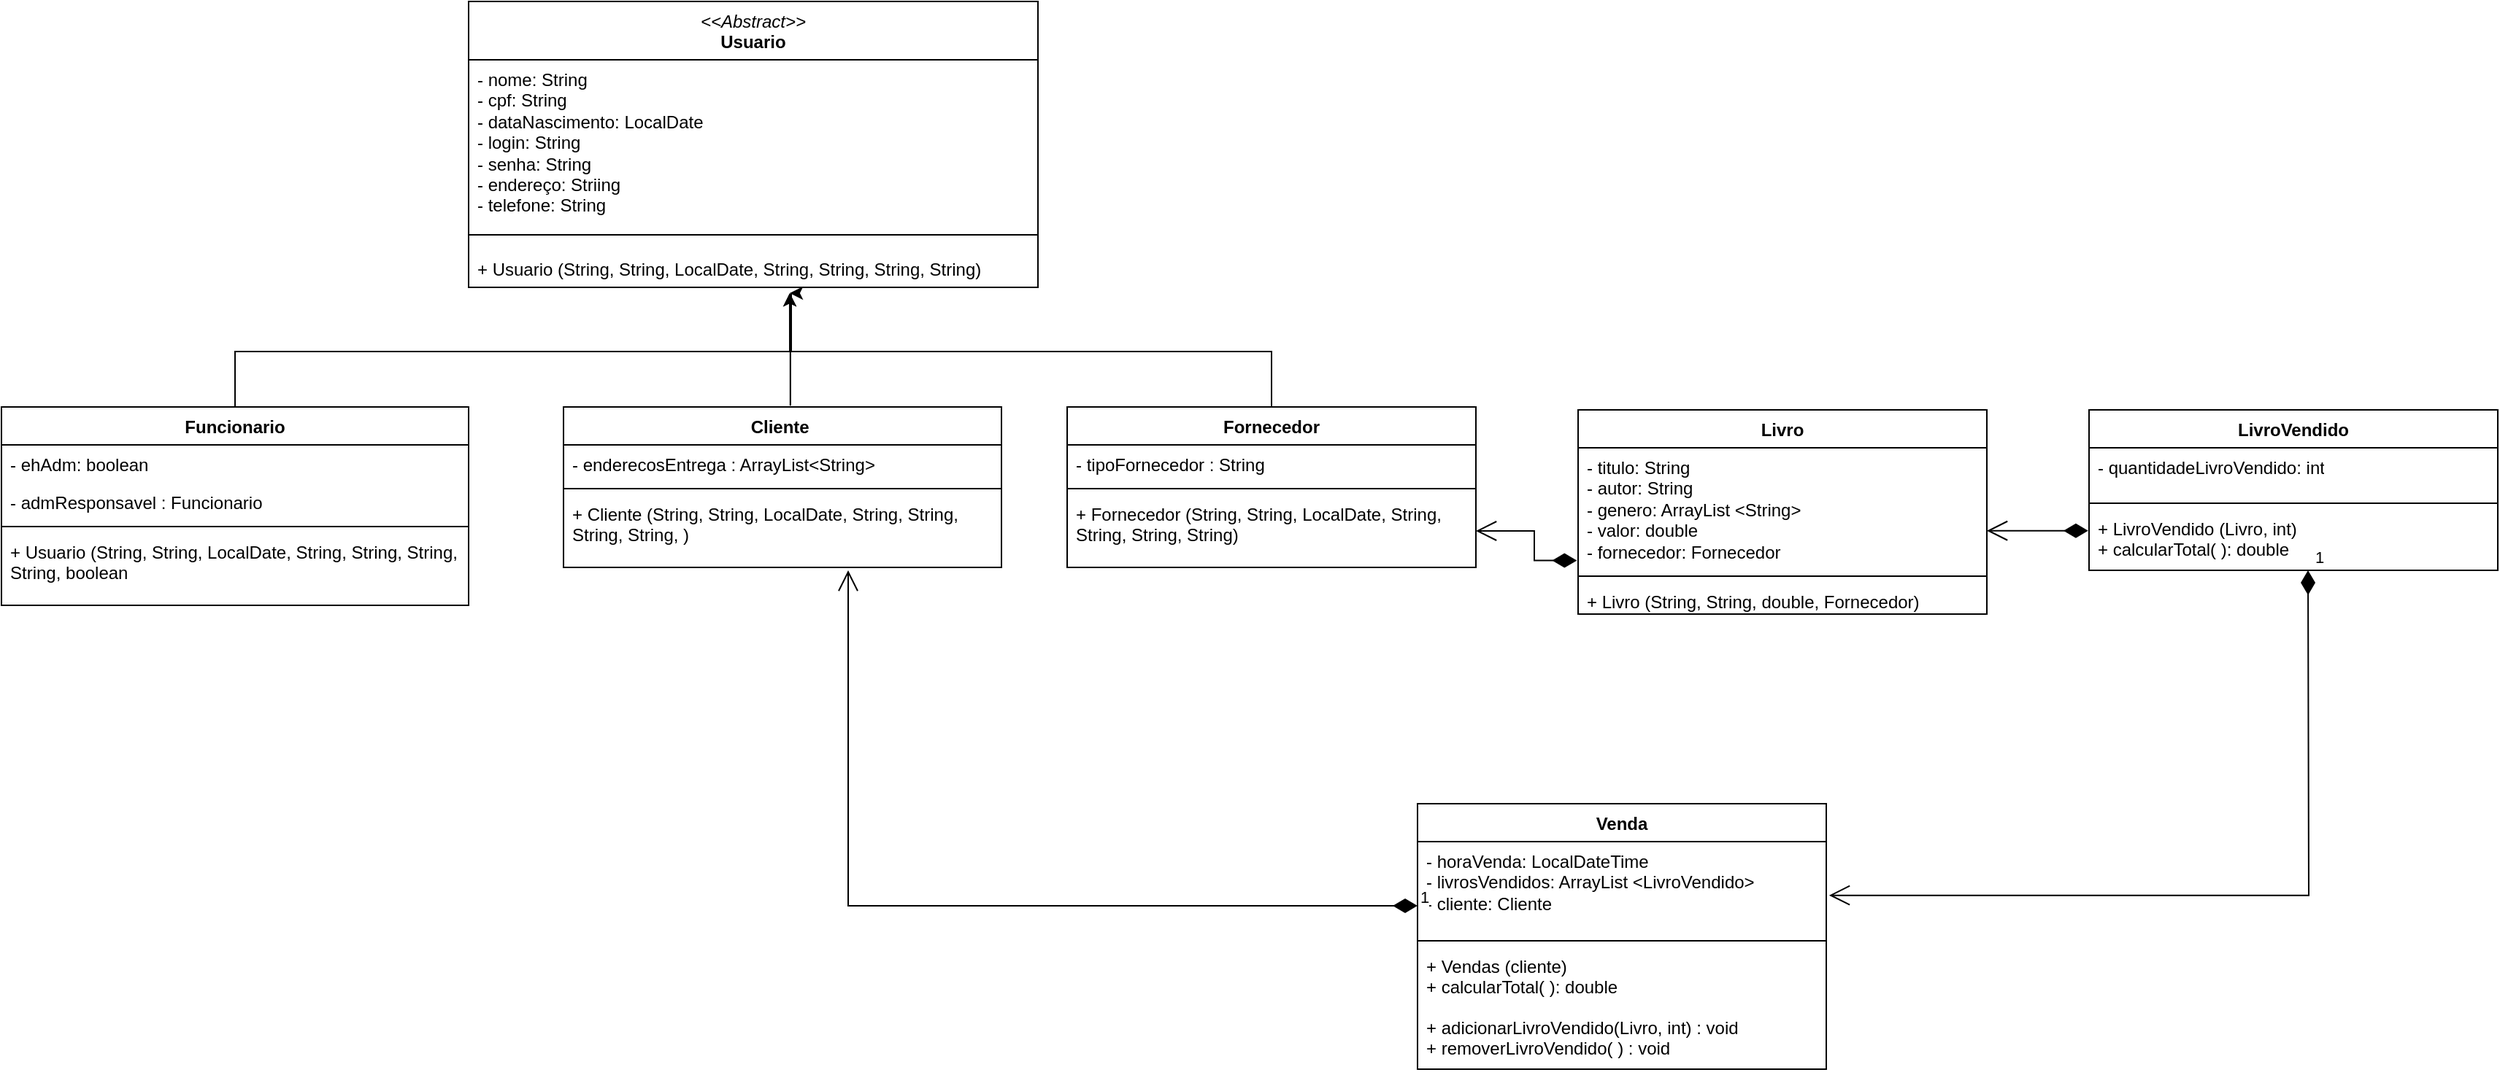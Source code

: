 <mxfile version="22.1.3" type="github">
  <diagram id="C5RBs43oDa-KdzZeNtuy" name="Page-1">
    <mxGraphModel dx="1290" dy="1726" grid="1" gridSize="10" guides="1" tooltips="1" connect="1" arrows="1" fold="1" page="1" pageScale="1" pageWidth="827" pageHeight="1169" math="0" shadow="0">
      <root>
        <mxCell id="WIyWlLk6GJQsqaUBKTNV-0" />
        <mxCell id="WIyWlLk6GJQsqaUBKTNV-1" parent="WIyWlLk6GJQsqaUBKTNV-0" />
        <mxCell id="XBGWm8nAmDF4gUoBzpc8-0" value="&lt;span style=&quot;font-weight: normal;&quot;&gt;&lt;i&gt;&amp;lt;&amp;lt;Abstract&amp;gt;&amp;gt;&lt;/i&gt;&lt;/span&gt;&lt;br&gt;Usuario" style="swimlane;fontStyle=1;align=center;verticalAlign=top;childLayout=stackLayout;horizontal=1;startSize=40;horizontalStack=0;resizeParent=1;resizeParentMax=0;resizeLast=0;collapsible=1;marginBottom=0;whiteSpace=wrap;html=1;" parent="WIyWlLk6GJQsqaUBKTNV-1" vertex="1">
          <mxGeometry x="470" y="-240" width="390" height="196" as="geometry" />
        </mxCell>
        <mxCell id="XBGWm8nAmDF4gUoBzpc8-1" value="- nome: String&lt;br&gt;- cpf: String&amp;nbsp;&lt;br&gt;- dataNascimento: LocalDate&lt;br&gt;- login: String&lt;br&gt;- senha: String&amp;nbsp;&lt;br&gt;- endereço: Striing&amp;nbsp;&lt;br&gt;- telefone: String&amp;nbsp;" style="text;strokeColor=none;fillColor=none;align=left;verticalAlign=top;spacingLeft=4;spacingRight=4;overflow=hidden;rotatable=0;points=[[0,0.5],[1,0.5]];portConstraint=eastwest;whiteSpace=wrap;html=1;" parent="XBGWm8nAmDF4gUoBzpc8-0" vertex="1">
          <mxGeometry y="40" width="390" height="110" as="geometry" />
        </mxCell>
        <mxCell id="XBGWm8nAmDF4gUoBzpc8-2" value="" style="line;strokeWidth=1;fillColor=none;align=left;verticalAlign=middle;spacingTop=-1;spacingLeft=3;spacingRight=3;rotatable=0;labelPosition=right;points=[];portConstraint=eastwest;strokeColor=inherit;" parent="XBGWm8nAmDF4gUoBzpc8-0" vertex="1">
          <mxGeometry y="150" width="390" height="20" as="geometry" />
        </mxCell>
        <mxCell id="XBGWm8nAmDF4gUoBzpc8-3" value="+ Usuario (String, String, LocalDate, String, String, String, String)" style="text;strokeColor=none;fillColor=none;align=left;verticalAlign=top;spacingLeft=4;spacingRight=4;overflow=hidden;rotatable=0;points=[[0,0.5],[1,0.5]];portConstraint=eastwest;whiteSpace=wrap;html=1;" parent="XBGWm8nAmDF4gUoBzpc8-0" vertex="1">
          <mxGeometry y="170" width="390" height="26" as="geometry" />
        </mxCell>
        <mxCell id="XBGWm8nAmDF4gUoBzpc8-4" style="edgeStyle=orthogonalEdgeStyle;rounded=0;orthogonalLoop=1;jettySize=auto;html=1;" parent="WIyWlLk6GJQsqaUBKTNV-1" source="XBGWm8nAmDF4gUoBzpc8-5" edge="1">
          <mxGeometry relative="1" as="geometry">
            <mxPoint x="690.0" y="-40" as="targetPoint" />
            <Array as="points">
              <mxPoint x="310" />
              <mxPoint x="691" />
              <mxPoint x="691" y="-40" />
            </Array>
          </mxGeometry>
        </mxCell>
        <mxCell id="XBGWm8nAmDF4gUoBzpc8-5" value="Funcionario" style="swimlane;fontStyle=1;align=center;verticalAlign=top;childLayout=stackLayout;horizontal=1;startSize=26;horizontalStack=0;resizeParent=1;resizeParentMax=0;resizeLast=0;collapsible=1;marginBottom=0;whiteSpace=wrap;html=1;" parent="WIyWlLk6GJQsqaUBKTNV-1" vertex="1">
          <mxGeometry x="150" y="38" width="320" height="136" as="geometry" />
        </mxCell>
        <mxCell id="XBGWm8nAmDF4gUoBzpc8-6" value="- ehAdm: boolean&amp;nbsp;" style="text;strokeColor=none;fillColor=none;align=left;verticalAlign=top;spacingLeft=4;spacingRight=4;overflow=hidden;rotatable=0;points=[[0,0.5],[1,0.5]];portConstraint=eastwest;whiteSpace=wrap;html=1;" parent="XBGWm8nAmDF4gUoBzpc8-5" vertex="1">
          <mxGeometry y="26" width="320" height="26" as="geometry" />
        </mxCell>
        <mxCell id="ikEvyeaQRwQM_20NMCcv-0" value="- admResponsavel : Funcionario" style="text;strokeColor=none;fillColor=none;align=left;verticalAlign=top;spacingLeft=4;spacingRight=4;overflow=hidden;rotatable=0;points=[[0,0.5],[1,0.5]];portConstraint=eastwest;whiteSpace=wrap;html=1;" vertex="1" parent="XBGWm8nAmDF4gUoBzpc8-5">
          <mxGeometry y="52" width="320" height="26" as="geometry" />
        </mxCell>
        <mxCell id="XBGWm8nAmDF4gUoBzpc8-7" value="" style="line;strokeWidth=1;fillColor=none;align=left;verticalAlign=middle;spacingTop=-1;spacingLeft=3;spacingRight=3;rotatable=0;labelPosition=right;points=[];portConstraint=eastwest;strokeColor=inherit;" parent="XBGWm8nAmDF4gUoBzpc8-5" vertex="1">
          <mxGeometry y="78" width="320" height="8" as="geometry" />
        </mxCell>
        <mxCell id="XBGWm8nAmDF4gUoBzpc8-8" value="+ Usuario (String, String, LocalDate, String, String, String, String, boolean" style="text;strokeColor=none;fillColor=none;align=left;verticalAlign=top;spacingLeft=4;spacingRight=4;overflow=hidden;rotatable=0;points=[[0,0.5],[1,0.5]];portConstraint=eastwest;whiteSpace=wrap;html=1;" parent="XBGWm8nAmDF4gUoBzpc8-5" vertex="1">
          <mxGeometry y="86" width="320" height="50" as="geometry" />
        </mxCell>
        <mxCell id="XBGWm8nAmDF4gUoBzpc8-9" style="edgeStyle=orthogonalEdgeStyle;rounded=0;orthogonalLoop=1;jettySize=auto;html=1;exitX=0.518;exitY=-0.008;exitDx=0;exitDy=0;exitPerimeter=0;" parent="WIyWlLk6GJQsqaUBKTNV-1" source="XBGWm8nAmDF4gUoBzpc8-10" edge="1">
          <mxGeometry relative="1" as="geometry">
            <mxPoint x="690" y="-40" as="targetPoint" />
            <Array as="points">
              <mxPoint x="690" />
              <mxPoint x="690" />
              <mxPoint x="690" y="-40" />
            </Array>
          </mxGeometry>
        </mxCell>
        <mxCell id="XBGWm8nAmDF4gUoBzpc8-10" value="Cliente&amp;nbsp;" style="swimlane;fontStyle=1;align=center;verticalAlign=top;childLayout=stackLayout;horizontal=1;startSize=26;horizontalStack=0;resizeParent=1;resizeParentMax=0;resizeLast=0;collapsible=1;marginBottom=0;whiteSpace=wrap;html=1;" parent="WIyWlLk6GJQsqaUBKTNV-1" vertex="1">
          <mxGeometry x="535" y="38" width="300" height="110" as="geometry" />
        </mxCell>
        <mxCell id="XBGWm8nAmDF4gUoBzpc8-11" value="- enderecosEntrega : ArrayList&amp;lt;String&amp;gt;" style="text;strokeColor=none;fillColor=none;align=left;verticalAlign=top;spacingLeft=4;spacingRight=4;overflow=hidden;rotatable=0;points=[[0,0.5],[1,0.5]];portConstraint=eastwest;whiteSpace=wrap;html=1;" parent="XBGWm8nAmDF4gUoBzpc8-10" vertex="1">
          <mxGeometry y="26" width="300" height="26" as="geometry" />
        </mxCell>
        <mxCell id="XBGWm8nAmDF4gUoBzpc8-12" value="" style="line;strokeWidth=1;fillColor=none;align=left;verticalAlign=middle;spacingTop=-1;spacingLeft=3;spacingRight=3;rotatable=0;labelPosition=right;points=[];portConstraint=eastwest;strokeColor=inherit;" parent="XBGWm8nAmDF4gUoBzpc8-10" vertex="1">
          <mxGeometry y="52" width="300" height="8" as="geometry" />
        </mxCell>
        <mxCell id="XBGWm8nAmDF4gUoBzpc8-13" value="+ Cliente (String, String, LocalDate, String, String, String, String, )" style="text;strokeColor=none;fillColor=none;align=left;verticalAlign=top;spacingLeft=4;spacingRight=4;overflow=hidden;rotatable=0;points=[[0,0.5],[1,0.5]];portConstraint=eastwest;whiteSpace=wrap;html=1;" parent="XBGWm8nAmDF4gUoBzpc8-10" vertex="1">
          <mxGeometry y="60" width="300" height="50" as="geometry" />
        </mxCell>
        <mxCell id="XBGWm8nAmDF4gUoBzpc8-14" value="Fornecedor" style="swimlane;fontStyle=1;align=center;verticalAlign=top;childLayout=stackLayout;horizontal=1;startSize=26;horizontalStack=0;resizeParent=1;resizeParentMax=0;resizeLast=0;collapsible=1;marginBottom=0;whiteSpace=wrap;html=1;" parent="WIyWlLk6GJQsqaUBKTNV-1" vertex="1">
          <mxGeometry x="880" y="38" width="280" height="110" as="geometry" />
        </mxCell>
        <mxCell id="XBGWm8nAmDF4gUoBzpc8-15" value="- tipoFornecedor : String" style="text;strokeColor=none;fillColor=none;align=left;verticalAlign=top;spacingLeft=4;spacingRight=4;overflow=hidden;rotatable=0;points=[[0,0.5],[1,0.5]];portConstraint=eastwest;whiteSpace=wrap;html=1;" parent="XBGWm8nAmDF4gUoBzpc8-14" vertex="1">
          <mxGeometry y="26" width="280" height="26" as="geometry" />
        </mxCell>
        <mxCell id="XBGWm8nAmDF4gUoBzpc8-16" value="" style="line;strokeWidth=1;fillColor=none;align=left;verticalAlign=middle;spacingTop=-1;spacingLeft=3;spacingRight=3;rotatable=0;labelPosition=right;points=[];portConstraint=eastwest;strokeColor=inherit;" parent="XBGWm8nAmDF4gUoBzpc8-14" vertex="1">
          <mxGeometry y="52" width="280" height="8" as="geometry" />
        </mxCell>
        <mxCell id="XBGWm8nAmDF4gUoBzpc8-17" value="+ Fornecedor (String, String, LocalDate, String, String, String, String)" style="text;strokeColor=none;fillColor=none;align=left;verticalAlign=top;spacingLeft=4;spacingRight=4;overflow=hidden;rotatable=0;points=[[0,0.5],[1,0.5]];portConstraint=eastwest;whiteSpace=wrap;html=1;" parent="XBGWm8nAmDF4gUoBzpc8-14" vertex="1">
          <mxGeometry y="60" width="280" height="50" as="geometry" />
        </mxCell>
        <mxCell id="XBGWm8nAmDF4gUoBzpc8-18" value="Livro" style="swimlane;fontStyle=1;align=center;verticalAlign=top;childLayout=stackLayout;horizontal=1;startSize=26;horizontalStack=0;resizeParent=1;resizeParentMax=0;resizeLast=0;collapsible=1;marginBottom=0;whiteSpace=wrap;html=1;" parent="WIyWlLk6GJQsqaUBKTNV-1" vertex="1">
          <mxGeometry x="1230" y="40" width="280" height="140" as="geometry" />
        </mxCell>
        <mxCell id="XBGWm8nAmDF4gUoBzpc8-19" value="- titulo: String&lt;br&gt;- autor: String&amp;nbsp;&lt;br&gt;- genero: ArrayList &amp;lt;String&amp;gt;&lt;br&gt;- valor: double&lt;br&gt;- fornecedor: Fornecedor" style="text;strokeColor=none;fillColor=none;align=left;verticalAlign=top;spacingLeft=4;spacingRight=4;overflow=hidden;rotatable=0;points=[[0,0.5],[1,0.5]];portConstraint=eastwest;whiteSpace=wrap;html=1;" parent="XBGWm8nAmDF4gUoBzpc8-18" vertex="1">
          <mxGeometry y="26" width="280" height="84" as="geometry" />
        </mxCell>
        <mxCell id="XBGWm8nAmDF4gUoBzpc8-20" value="" style="line;strokeWidth=1;fillColor=none;align=left;verticalAlign=middle;spacingTop=-1;spacingLeft=3;spacingRight=3;rotatable=0;labelPosition=right;points=[];portConstraint=eastwest;strokeColor=inherit;" parent="XBGWm8nAmDF4gUoBzpc8-18" vertex="1">
          <mxGeometry y="110" width="280" height="8" as="geometry" />
        </mxCell>
        <mxCell id="XBGWm8nAmDF4gUoBzpc8-21" value="+ Livro (String, String, double, Fornecedor)&amp;nbsp;" style="text;strokeColor=none;fillColor=none;align=left;verticalAlign=top;spacingLeft=4;spacingRight=4;overflow=hidden;rotatable=0;points=[[0,0.5],[1,0.5]];portConstraint=eastwest;whiteSpace=wrap;html=1;" parent="XBGWm8nAmDF4gUoBzpc8-18" vertex="1">
          <mxGeometry y="118" width="280" height="22" as="geometry" />
        </mxCell>
        <mxCell id="XBGWm8nAmDF4gUoBzpc8-22" style="edgeStyle=orthogonalEdgeStyle;rounded=0;orthogonalLoop=1;jettySize=auto;html=1;entryX=0.564;entryY=1.154;entryDx=0;entryDy=0;entryPerimeter=0;" parent="WIyWlLk6GJQsqaUBKTNV-1" source="XBGWm8nAmDF4gUoBzpc8-14" target="XBGWm8nAmDF4gUoBzpc8-3" edge="1">
          <mxGeometry relative="1" as="geometry">
            <Array as="points">
              <mxPoint x="1020" />
              <mxPoint x="690" />
            </Array>
          </mxGeometry>
        </mxCell>
        <mxCell id="XBGWm8nAmDF4gUoBzpc8-23" value="LivroVendido" style="swimlane;fontStyle=1;align=center;verticalAlign=top;childLayout=stackLayout;horizontal=1;startSize=26;horizontalStack=0;resizeParent=1;resizeParentMax=0;resizeLast=0;collapsible=1;marginBottom=0;whiteSpace=wrap;html=1;" parent="WIyWlLk6GJQsqaUBKTNV-1" vertex="1">
          <mxGeometry x="1580" y="40" width="280" height="110" as="geometry" />
        </mxCell>
        <mxCell id="XBGWm8nAmDF4gUoBzpc8-24" value="- quantidadeLivroVendido: int&lt;br&gt;" style="text;strokeColor=none;fillColor=none;align=left;verticalAlign=top;spacingLeft=4;spacingRight=4;overflow=hidden;rotatable=0;points=[[0,0.5],[1,0.5]];portConstraint=eastwest;whiteSpace=wrap;html=1;" parent="XBGWm8nAmDF4gUoBzpc8-23" vertex="1">
          <mxGeometry y="26" width="280" height="34" as="geometry" />
        </mxCell>
        <mxCell id="XBGWm8nAmDF4gUoBzpc8-25" value="" style="line;strokeWidth=1;fillColor=none;align=left;verticalAlign=middle;spacingTop=-1;spacingLeft=3;spacingRight=3;rotatable=0;labelPosition=right;points=[];portConstraint=eastwest;strokeColor=inherit;" parent="XBGWm8nAmDF4gUoBzpc8-23" vertex="1">
          <mxGeometry y="60" width="280" height="8" as="geometry" />
        </mxCell>
        <mxCell id="XBGWm8nAmDF4gUoBzpc8-26" value="+ LivroVendido (Livro, int)&lt;br&gt;+ calcularTotal( ): double&amp;nbsp;" style="text;strokeColor=none;fillColor=none;align=left;verticalAlign=top;spacingLeft=4;spacingRight=4;overflow=hidden;rotatable=0;points=[[0,0.5],[1,0.5]];portConstraint=eastwest;whiteSpace=wrap;html=1;" parent="XBGWm8nAmDF4gUoBzpc8-23" vertex="1">
          <mxGeometry y="68" width="280" height="42" as="geometry" />
        </mxCell>
        <mxCell id="XBGWm8nAmDF4gUoBzpc8-27" value="Venda" style="swimlane;fontStyle=1;align=center;verticalAlign=top;childLayout=stackLayout;horizontal=1;startSize=26;horizontalStack=0;resizeParent=1;resizeParentMax=0;resizeLast=0;collapsible=1;marginBottom=0;whiteSpace=wrap;html=1;" parent="WIyWlLk6GJQsqaUBKTNV-1" vertex="1">
          <mxGeometry x="1120" y="310" width="280" height="182" as="geometry" />
        </mxCell>
        <mxCell id="XBGWm8nAmDF4gUoBzpc8-28" value="- horaVenda: LocalDateTime&lt;br&gt;- livrosVendidos: ArrayList &amp;lt;LivroVendido&amp;gt;&lt;br&gt;- cliente: Cliente" style="text;strokeColor=none;fillColor=none;align=left;verticalAlign=top;spacingLeft=4;spacingRight=4;overflow=hidden;rotatable=0;points=[[0,0.5],[1,0.5]];portConstraint=eastwest;whiteSpace=wrap;html=1;" parent="XBGWm8nAmDF4gUoBzpc8-27" vertex="1">
          <mxGeometry y="26" width="280" height="64" as="geometry" />
        </mxCell>
        <mxCell id="XBGWm8nAmDF4gUoBzpc8-29" value="" style="line;strokeWidth=1;fillColor=none;align=left;verticalAlign=middle;spacingTop=-1;spacingLeft=3;spacingRight=3;rotatable=0;labelPosition=right;points=[];portConstraint=eastwest;strokeColor=inherit;" parent="XBGWm8nAmDF4gUoBzpc8-27" vertex="1">
          <mxGeometry y="90" width="280" height="8" as="geometry" />
        </mxCell>
        <mxCell id="XBGWm8nAmDF4gUoBzpc8-30" value="+ Vendas (cliente)&lt;br&gt;+ calcularTotal( ): double" style="text;strokeColor=none;fillColor=none;align=left;verticalAlign=top;spacingLeft=4;spacingRight=4;overflow=hidden;rotatable=0;points=[[0,0.5],[1,0.5]];portConstraint=eastwest;whiteSpace=wrap;html=1;" parent="XBGWm8nAmDF4gUoBzpc8-27" vertex="1">
          <mxGeometry y="98" width="280" height="42" as="geometry" />
        </mxCell>
        <mxCell id="ikEvyeaQRwQM_20NMCcv-1" value="+ adicionarLivroVendido(Livro, int) : void&lt;br&gt;+ removerLivroVendido( ) : void" style="text;strokeColor=none;fillColor=none;align=left;verticalAlign=top;spacingLeft=4;spacingRight=4;overflow=hidden;rotatable=0;points=[[0,0.5],[1,0.5]];portConstraint=eastwest;whiteSpace=wrap;html=1;" vertex="1" parent="XBGWm8nAmDF4gUoBzpc8-27">
          <mxGeometry y="140" width="280" height="42" as="geometry" />
        </mxCell>
        <mxCell id="XBGWm8nAmDF4gUoBzpc8-31" value="" style="endArrow=open;html=1;endSize=12;startArrow=diamondThin;startSize=14;startFill=1;edgeStyle=orthogonalEdgeStyle;align=left;verticalAlign=bottom;rounded=0;exitX=-0.002;exitY=0.354;exitDx=0;exitDy=0;exitPerimeter=0;entryX=1;entryY=0.677;entryDx=0;entryDy=0;entryPerimeter=0;" parent="WIyWlLk6GJQsqaUBKTNV-1" source="XBGWm8nAmDF4gUoBzpc8-26" target="XBGWm8nAmDF4gUoBzpc8-19" edge="1">
          <mxGeometry x="-1" y="3" relative="1" as="geometry">
            <mxPoint x="1390" y="190" as="sourcePoint" />
            <mxPoint x="1580" y="170" as="targetPoint" />
          </mxGeometry>
        </mxCell>
        <mxCell id="XBGWm8nAmDF4gUoBzpc8-32" value="" style="endArrow=open;html=1;endSize=12;startArrow=diamondThin;startSize=14;startFill=1;edgeStyle=orthogonalEdgeStyle;align=left;verticalAlign=bottom;rounded=0;exitX=-0.003;exitY=0.92;exitDx=0;exitDy=0;exitPerimeter=0;entryX=1;entryY=0.5;entryDx=0;entryDy=0;" parent="WIyWlLk6GJQsqaUBKTNV-1" source="XBGWm8nAmDF4gUoBzpc8-19" target="XBGWm8nAmDF4gUoBzpc8-17" edge="1">
          <mxGeometry x="-1" y="3" relative="1" as="geometry">
            <mxPoint x="1060" y="210" as="sourcePoint" />
            <mxPoint x="1220" y="210" as="targetPoint" />
            <Array as="points">
              <mxPoint x="1200" y="143" />
              <mxPoint x="1200" y="123" />
            </Array>
          </mxGeometry>
        </mxCell>
        <mxCell id="XBGWm8nAmDF4gUoBzpc8-33" value="1" style="endArrow=open;html=1;endSize=12;startArrow=diamondThin;startSize=14;startFill=1;edgeStyle=orthogonalEdgeStyle;align=left;verticalAlign=bottom;rounded=0;" parent="WIyWlLk6GJQsqaUBKTNV-1" edge="1">
          <mxGeometry x="-1" y="3" relative="1" as="geometry">
            <mxPoint x="1120" y="380" as="sourcePoint" />
            <mxPoint x="730" y="150" as="targetPoint" />
            <Array as="points">
              <mxPoint x="730" y="380" />
              <mxPoint x="730" y="154" />
            </Array>
          </mxGeometry>
        </mxCell>
        <mxCell id="XBGWm8nAmDF4gUoBzpc8-34" value="1" style="endArrow=open;html=1;endSize=12;startArrow=diamondThin;startSize=14;startFill=1;edgeStyle=orthogonalEdgeStyle;align=left;verticalAlign=bottom;rounded=0;entryX=1.007;entryY=0.576;entryDx=0;entryDy=0;entryPerimeter=0;" parent="WIyWlLk6GJQsqaUBKTNV-1" target="XBGWm8nAmDF4gUoBzpc8-28" edge="1">
          <mxGeometry x="-1" y="3" relative="1" as="geometry">
            <mxPoint x="1730" y="150" as="sourcePoint" />
            <mxPoint x="1730" y="310" as="targetPoint" />
          </mxGeometry>
        </mxCell>
      </root>
    </mxGraphModel>
  </diagram>
</mxfile>
